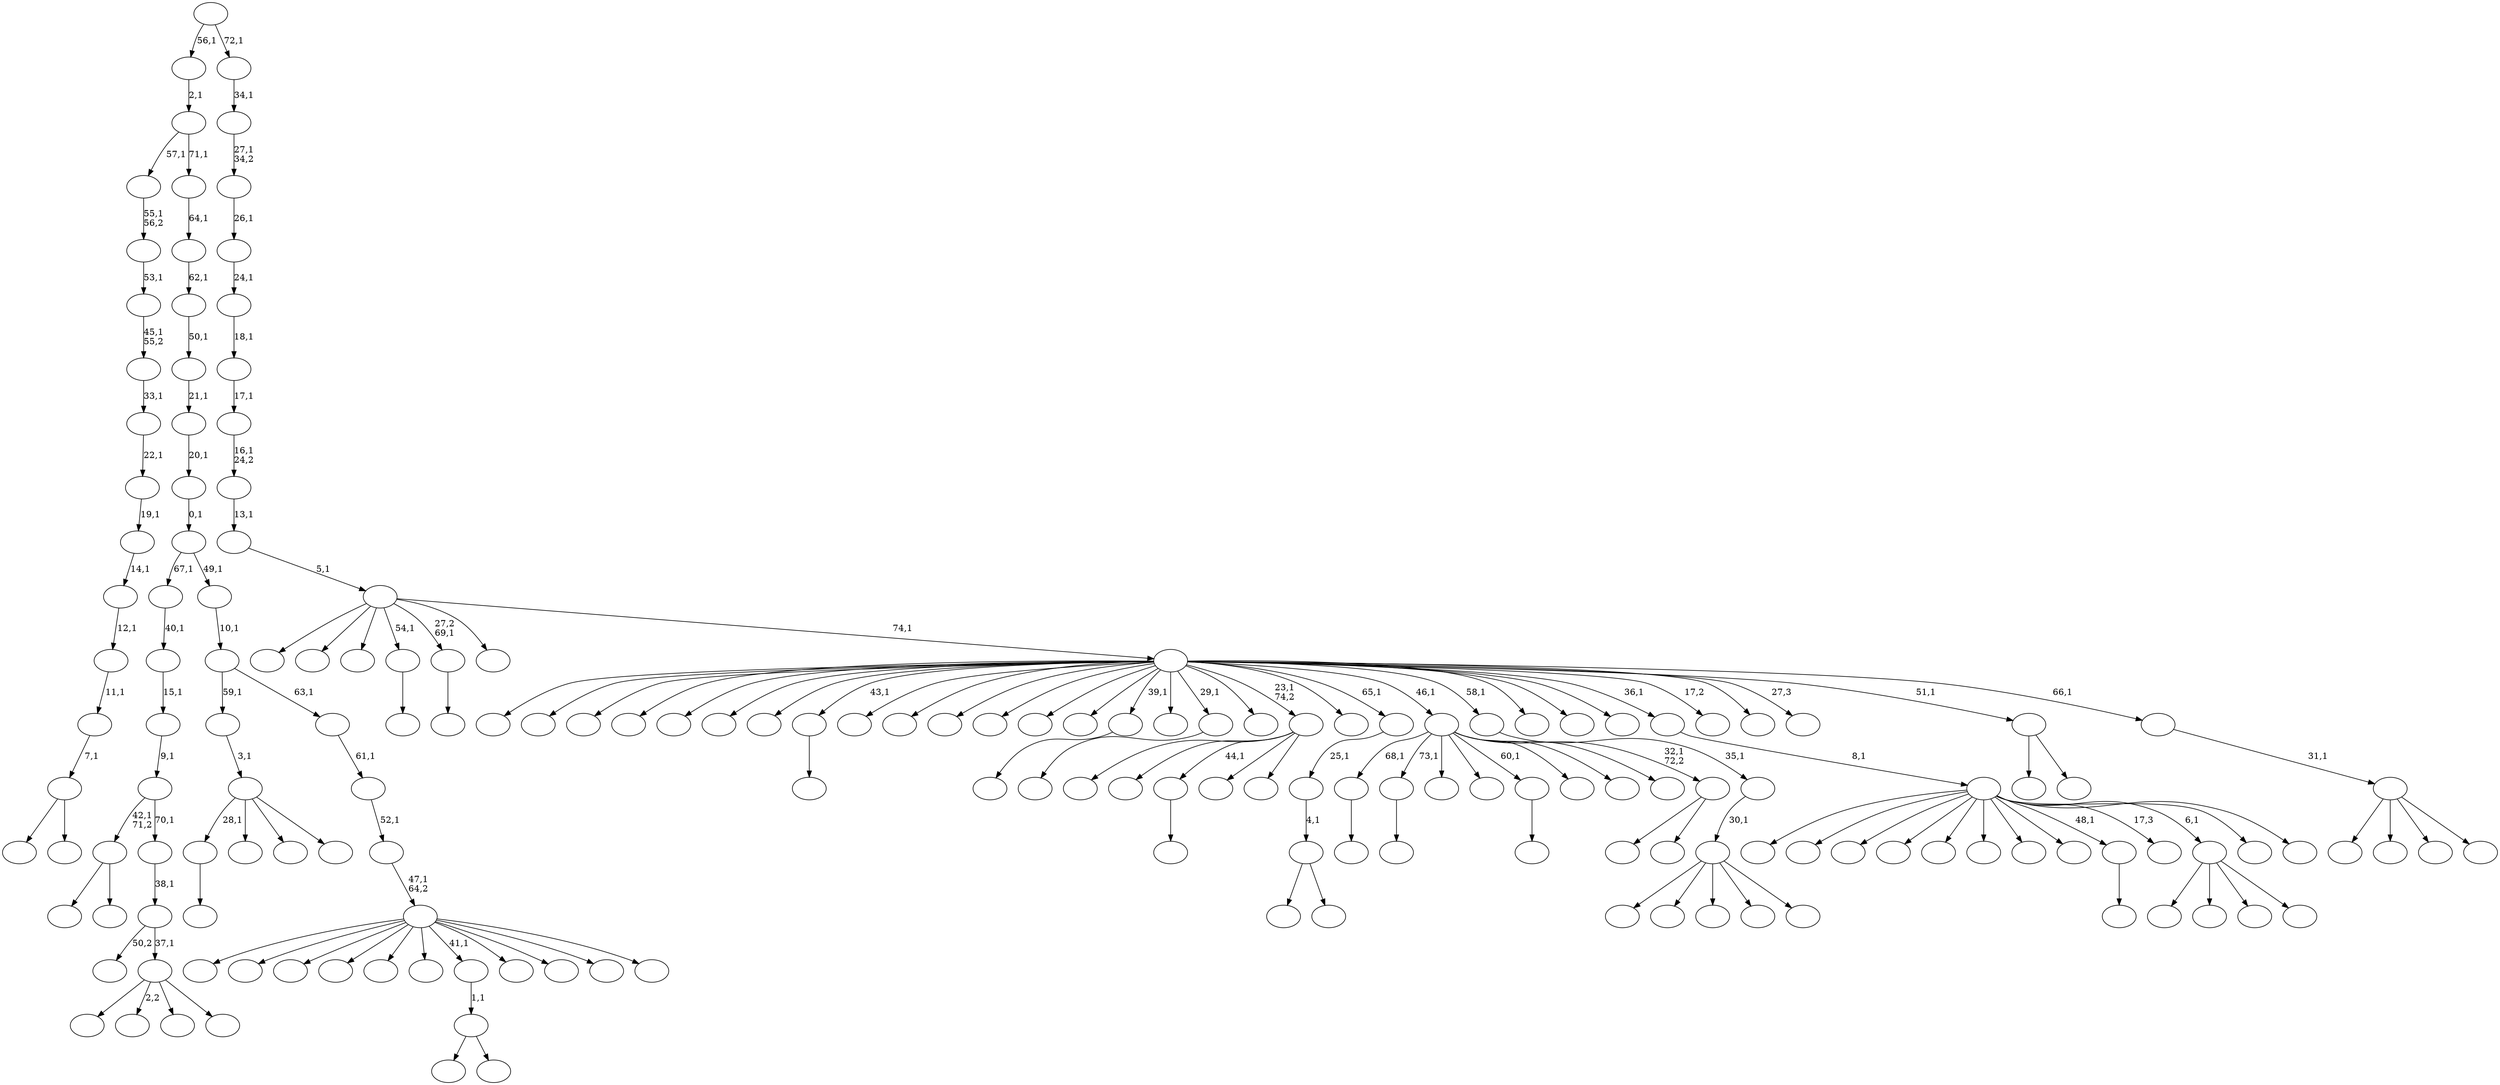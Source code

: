 digraph T {
	175 [label=""]
	174 [label=""]
	173 [label=""]
	172 [label=""]
	171 [label=""]
	170 [label=""]
	169 [label=""]
	168 [label=""]
	167 [label=""]
	166 [label=""]
	165 [label=""]
	164 [label=""]
	163 [label=""]
	162 [label=""]
	161 [label=""]
	160 [label=""]
	159 [label=""]
	158 [label=""]
	157 [label=""]
	156 [label=""]
	155 [label=""]
	154 [label=""]
	153 [label=""]
	152 [label=""]
	151 [label=""]
	150 [label=""]
	149 [label=""]
	148 [label=""]
	147 [label=""]
	146 [label=""]
	145 [label=""]
	144 [label=""]
	143 [label=""]
	142 [label=""]
	141 [label=""]
	140 [label=""]
	139 [label=""]
	138 [label=""]
	137 [label=""]
	136 [label=""]
	135 [label=""]
	134 [label=""]
	133 [label=""]
	132 [label=""]
	131 [label=""]
	130 [label=""]
	129 [label=""]
	128 [label=""]
	127 [label=""]
	126 [label=""]
	125 [label=""]
	124 [label=""]
	123 [label=""]
	122 [label=""]
	121 [label=""]
	120 [label=""]
	119 [label=""]
	118 [label=""]
	117 [label=""]
	116 [label=""]
	115 [label=""]
	114 [label=""]
	113 [label=""]
	112 [label=""]
	111 [label=""]
	110 [label=""]
	109 [label=""]
	108 [label=""]
	107 [label=""]
	106 [label=""]
	105 [label=""]
	104 [label=""]
	103 [label=""]
	102 [label=""]
	101 [label=""]
	100 [label=""]
	99 [label=""]
	98 [label=""]
	97 [label=""]
	96 [label=""]
	95 [label=""]
	94 [label=""]
	93 [label=""]
	92 [label=""]
	91 [label=""]
	90 [label=""]
	89 [label=""]
	88 [label=""]
	87 [label=""]
	86 [label=""]
	85 [label=""]
	84 [label=""]
	83 [label=""]
	82 [label=""]
	81 [label=""]
	80 [label=""]
	79 [label=""]
	78 [label=""]
	77 [label=""]
	76 [label=""]
	75 [label=""]
	74 [label=""]
	73 [label=""]
	72 [label=""]
	71 [label=""]
	70 [label=""]
	69 [label=""]
	68 [label=""]
	67 [label=""]
	66 [label=""]
	65 [label=""]
	64 [label=""]
	63 [label=""]
	62 [label=""]
	61 [label=""]
	60 [label=""]
	59 [label=""]
	58 [label=""]
	57 [label=""]
	56 [label=""]
	55 [label=""]
	54 [label=""]
	53 [label=""]
	52 [label=""]
	51 [label=""]
	50 [label=""]
	49 [label=""]
	48 [label=""]
	47 [label=""]
	46 [label=""]
	45 [label=""]
	44 [label=""]
	43 [label=""]
	42 [label=""]
	41 [label=""]
	40 [label=""]
	39 [label=""]
	38 [label=""]
	37 [label=""]
	36 [label=""]
	35 [label=""]
	34 [label=""]
	33 [label=""]
	32 [label=""]
	31 [label=""]
	30 [label=""]
	29 [label=""]
	28 [label=""]
	27 [label=""]
	26 [label=""]
	25 [label=""]
	24 [label=""]
	23 [label=""]
	22 [label=""]
	21 [label=""]
	20 [label=""]
	19 [label=""]
	18 [label=""]
	17 [label=""]
	16 [label=""]
	15 [label=""]
	14 [label=""]
	13 [label=""]
	12 [label=""]
	11 [label=""]
	10 [label=""]
	9 [label=""]
	8 [label=""]
	7 [label=""]
	6 [label=""]
	5 [label=""]
	4 [label=""]
	3 [label=""]
	2 [label=""]
	1 [label=""]
	0 [label=""]
	170 -> 171 [label=""]
	166 -> 175 [label=""]
	166 -> 167 [label=""]
	160 -> 161 [label=""]
	153 -> 154 [label=""]
	144 -> 145 [label=""]
	139 -> 168 [label=""]
	139 -> 140 [label=""]
	138 -> 139 [label="7,1"]
	137 -> 138 [label="11,1"]
	136 -> 137 [label="12,1"]
	135 -> 136 [label="14,1"]
	134 -> 135 [label="19,1"]
	133 -> 134 [label="22,1"]
	132 -> 133 [label="33,1"]
	131 -> 132 [label="45,1\n55,2"]
	130 -> 131 [label="53,1"]
	129 -> 130 [label="55,1\n56,2"]
	118 -> 119 [label=""]
	110 -> 111 [label=""]
	103 -> 104 [label=""]
	99 -> 100 [label=""]
	97 -> 98 [label=""]
	90 -> 91 [label=""]
	87 -> 88 [label=""]
	84 -> 127 [label=""]
	84 -> 85 [label=""]
	83 -> 84 [label="1,1"]
	78 -> 170 [label="28,1"]
	78 -> 169 [label=""]
	78 -> 102 [label=""]
	78 -> 79 [label=""]
	77 -> 78 [label="3,1"]
	71 -> 124 [label=""]
	71 -> 80 [label=""]
	71 -> 73 [label=""]
	71 -> 72 [label=""]
	69 -> 162 [label=""]
	69 -> 114 [label=""]
	69 -> 90 [label="44,1"]
	69 -> 76 [label=""]
	69 -> 70 [label=""]
	65 -> 163 [label=""]
	65 -> 66 [label=""]
	64 -> 65 [label="4,1"]
	63 -> 64 [label="25,1"]
	61 -> 125 [label=""]
	61 -> 62 [label=""]
	60 -> 160 [label="68,1"]
	60 -> 144 [label="73,1"]
	60 -> 116 [label=""]
	60 -> 108 [label=""]
	60 -> 99 [label="60,1"]
	60 -> 95 [label=""]
	60 -> 92 [label=""]
	60 -> 74 [label=""]
	60 -> 61 [label="32,1\n72,2"]
	57 -> 174 [label=""]
	57 -> 128 [label=""]
	57 -> 115 [label=""]
	57 -> 93 [label=""]
	57 -> 58 [label=""]
	56 -> 57 [label="30,1"]
	55 -> 56 [label="35,1"]
	46 -> 122 [label=""]
	46 -> 94 [label="2,2"]
	46 -> 59 [label=""]
	46 -> 47 [label=""]
	45 -> 165 [label="50,2"]
	45 -> 46 [label="37,1"]
	44 -> 45 [label="38,1"]
	43 -> 166 [label="42,1\n71,2"]
	43 -> 44 [label="70,1"]
	42 -> 43 [label="9,1"]
	41 -> 42 [label="15,1"]
	40 -> 41 [label="40,1"]
	38 -> 149 [label=""]
	38 -> 148 [label=""]
	38 -> 143 [label=""]
	38 -> 120 [label=""]
	38 -> 89 [label=""]
	38 -> 86 [label=""]
	38 -> 83 [label="41,1"]
	38 -> 81 [label=""]
	38 -> 52 [label=""]
	38 -> 50 [label=""]
	38 -> 39 [label=""]
	37 -> 38 [label="47,1\n64,2"]
	36 -> 37 [label="52,1"]
	35 -> 36 [label="61,1"]
	34 -> 77 [label="59,1"]
	34 -> 35 [label="63,1"]
	33 -> 34 [label="10,1"]
	32 -> 40 [label="67,1"]
	32 -> 33 [label="49,1"]
	31 -> 32 [label="0,1"]
	30 -> 31 [label="20,1"]
	29 -> 30 [label="21,1"]
	28 -> 29 [label="50,1"]
	27 -> 28 [label="62,1"]
	26 -> 27 [label="64,1"]
	25 -> 129 [label="57,1"]
	25 -> 26 [label="71,1"]
	24 -> 25 [label="2,1"]
	21 -> 156 [label=""]
	21 -> 150 [label=""]
	21 -> 146 [label=""]
	21 -> 126 [label=""]
	21 -> 121 [label=""]
	21 -> 117 [label=""]
	21 -> 112 [label=""]
	21 -> 105 [label=""]
	21 -> 97 [label="48,1"]
	21 -> 75 [label="17,3"]
	21 -> 71 [label="6,1"]
	21 -> 51 [label=""]
	21 -> 22 [label=""]
	20 -> 21 [label="8,1"]
	15 -> 48 [label=""]
	15 -> 16 [label=""]
	13 -> 113 [label=""]
	13 -> 67 [label=""]
	13 -> 53 [label=""]
	13 -> 14 [label=""]
	12 -> 13 [label="31,1"]
	11 -> 173 [label=""]
	11 -> 172 [label=""]
	11 -> 164 [label=""]
	11 -> 159 [label=""]
	11 -> 158 [label=""]
	11 -> 157 [label=""]
	11 -> 155 [label=""]
	11 -> 153 [label="43,1"]
	11 -> 147 [label=""]
	11 -> 142 [label=""]
	11 -> 123 [label=""]
	11 -> 109 [label=""]
	11 -> 107 [label=""]
	11 -> 106 [label=""]
	11 -> 103 [label="39,1"]
	11 -> 96 [label=""]
	11 -> 87 [label="29,1"]
	11 -> 82 [label=""]
	11 -> 69 [label="23,1\n74,2"]
	11 -> 68 [label=""]
	11 -> 63 [label="65,1"]
	11 -> 60 [label="46,1"]
	11 -> 55 [label="58,1"]
	11 -> 54 [label=""]
	11 -> 49 [label=""]
	11 -> 23 [label=""]
	11 -> 20 [label="36,1"]
	11 -> 19 [label="17,2"]
	11 -> 18 [label=""]
	11 -> 17 [label="27,3"]
	11 -> 15 [label="51,1"]
	11 -> 12 [label="66,1"]
	10 -> 152 [label=""]
	10 -> 151 [label=""]
	10 -> 141 [label=""]
	10 -> 118 [label="54,1"]
	10 -> 110 [label="27,2\n69,1"]
	10 -> 101 [label=""]
	10 -> 11 [label="74,1"]
	9 -> 10 [label="5,1"]
	8 -> 9 [label="13,1"]
	7 -> 8 [label="16,1\n24,2"]
	6 -> 7 [label="17,1"]
	5 -> 6 [label="18,1"]
	4 -> 5 [label="24,1"]
	3 -> 4 [label="26,1"]
	2 -> 3 [label="27,1\n34,2"]
	1 -> 2 [label="34,1"]
	0 -> 24 [label="56,1"]
	0 -> 1 [label="72,1"]
}
